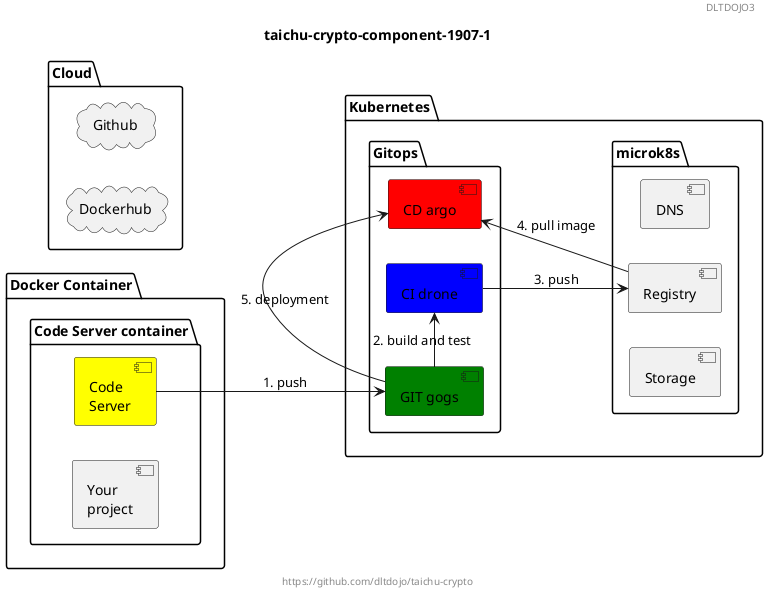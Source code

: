 @startuml
header DLTDOJO3
footer https://github.com/dltdojo/taichu-crypto
title taichu-crypto-component-1907-1
skinparam handwritten false
left to right direction

package "Docker Container" {
    folder "Code Server container"{
      [Code\nServer] as CS #Yellow
      [Your\nproject]
    }
}

package "Cloud"{
  cloud Github
  cloud Dockerhub
}

package "Kubernetes" {
  folder "microk8s" {
	[DNS]
	[Registry]
	[Storage]
  }
  folder "Gitops"{
    [GIT gogs] as GIT #Green
    [CI drone] as CI #Blue
    [CD argo] as CD #Red
  }
}

CS --> GIT : 1. push
GIT -> CI : 2. build and test
CI --> Registry : 3. push
CD <-- Registry : 4. pull image
GIT -> CD : 5. deployment

@enduml

